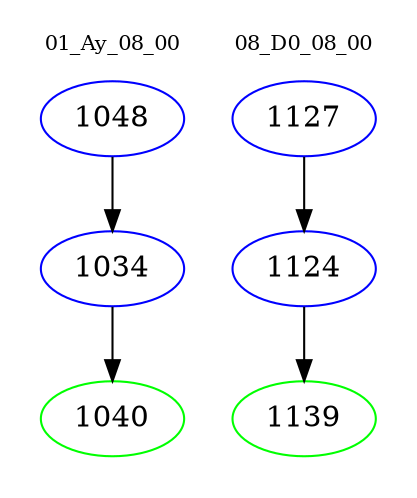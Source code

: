digraph{
subgraph cluster_0 {
color = white
label = "01_Ay_08_00";
fontsize=10;
T0_1048 [label="1048", color="blue"]
T0_1048 -> T0_1034 [color="black"]
T0_1034 [label="1034", color="blue"]
T0_1034 -> T0_1040 [color="black"]
T0_1040 [label="1040", color="green"]
}
subgraph cluster_1 {
color = white
label = "08_D0_08_00";
fontsize=10;
T1_1127 [label="1127", color="blue"]
T1_1127 -> T1_1124 [color="black"]
T1_1124 [label="1124", color="blue"]
T1_1124 -> T1_1139 [color="black"]
T1_1139 [label="1139", color="green"]
}
}
